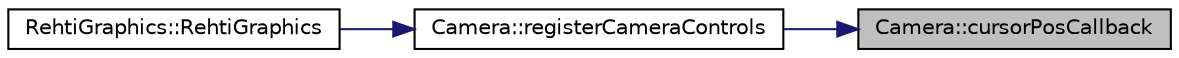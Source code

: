 digraph "Camera::cursorPosCallback"
{
 // LATEX_PDF_SIZE
  edge [fontname="Helvetica",fontsize="10",labelfontname="Helvetica",labelfontsize="10"];
  node [fontname="Helvetica",fontsize="10",shape=record];
  rankdir="RL";
  Node1 [label="Camera::cursorPosCallback",height=0.2,width=0.4,color="black", fillcolor="grey75", style="filled", fontcolor="black",tooltip="Callback for registering mouse movement."];
  Node1 -> Node2 [dir="back",color="midnightblue",fontsize="10",style="solid",fontname="Helvetica"];
  Node2 [label="Camera::registerCameraControls",height=0.2,width=0.4,color="black", fillcolor="white", style="filled",URL="$classCamera.html#a7a11d366f18cc5f2ad7183bb8792e7c9",tooltip="Registers the camera controls to the given window."];
  Node2 -> Node3 [dir="back",color="midnightblue",fontsize="10",style="solid",fontname="Helvetica"];
  Node3 [label="RehtiGraphics::RehtiGraphics",height=0.2,width=0.4,color="black", fillcolor="white", style="filled",URL="$classRehtiGraphics.html#add3c915e8b78854eaeacb0fc075f4469",tooltip="Initializes the graphics backend."];
}
